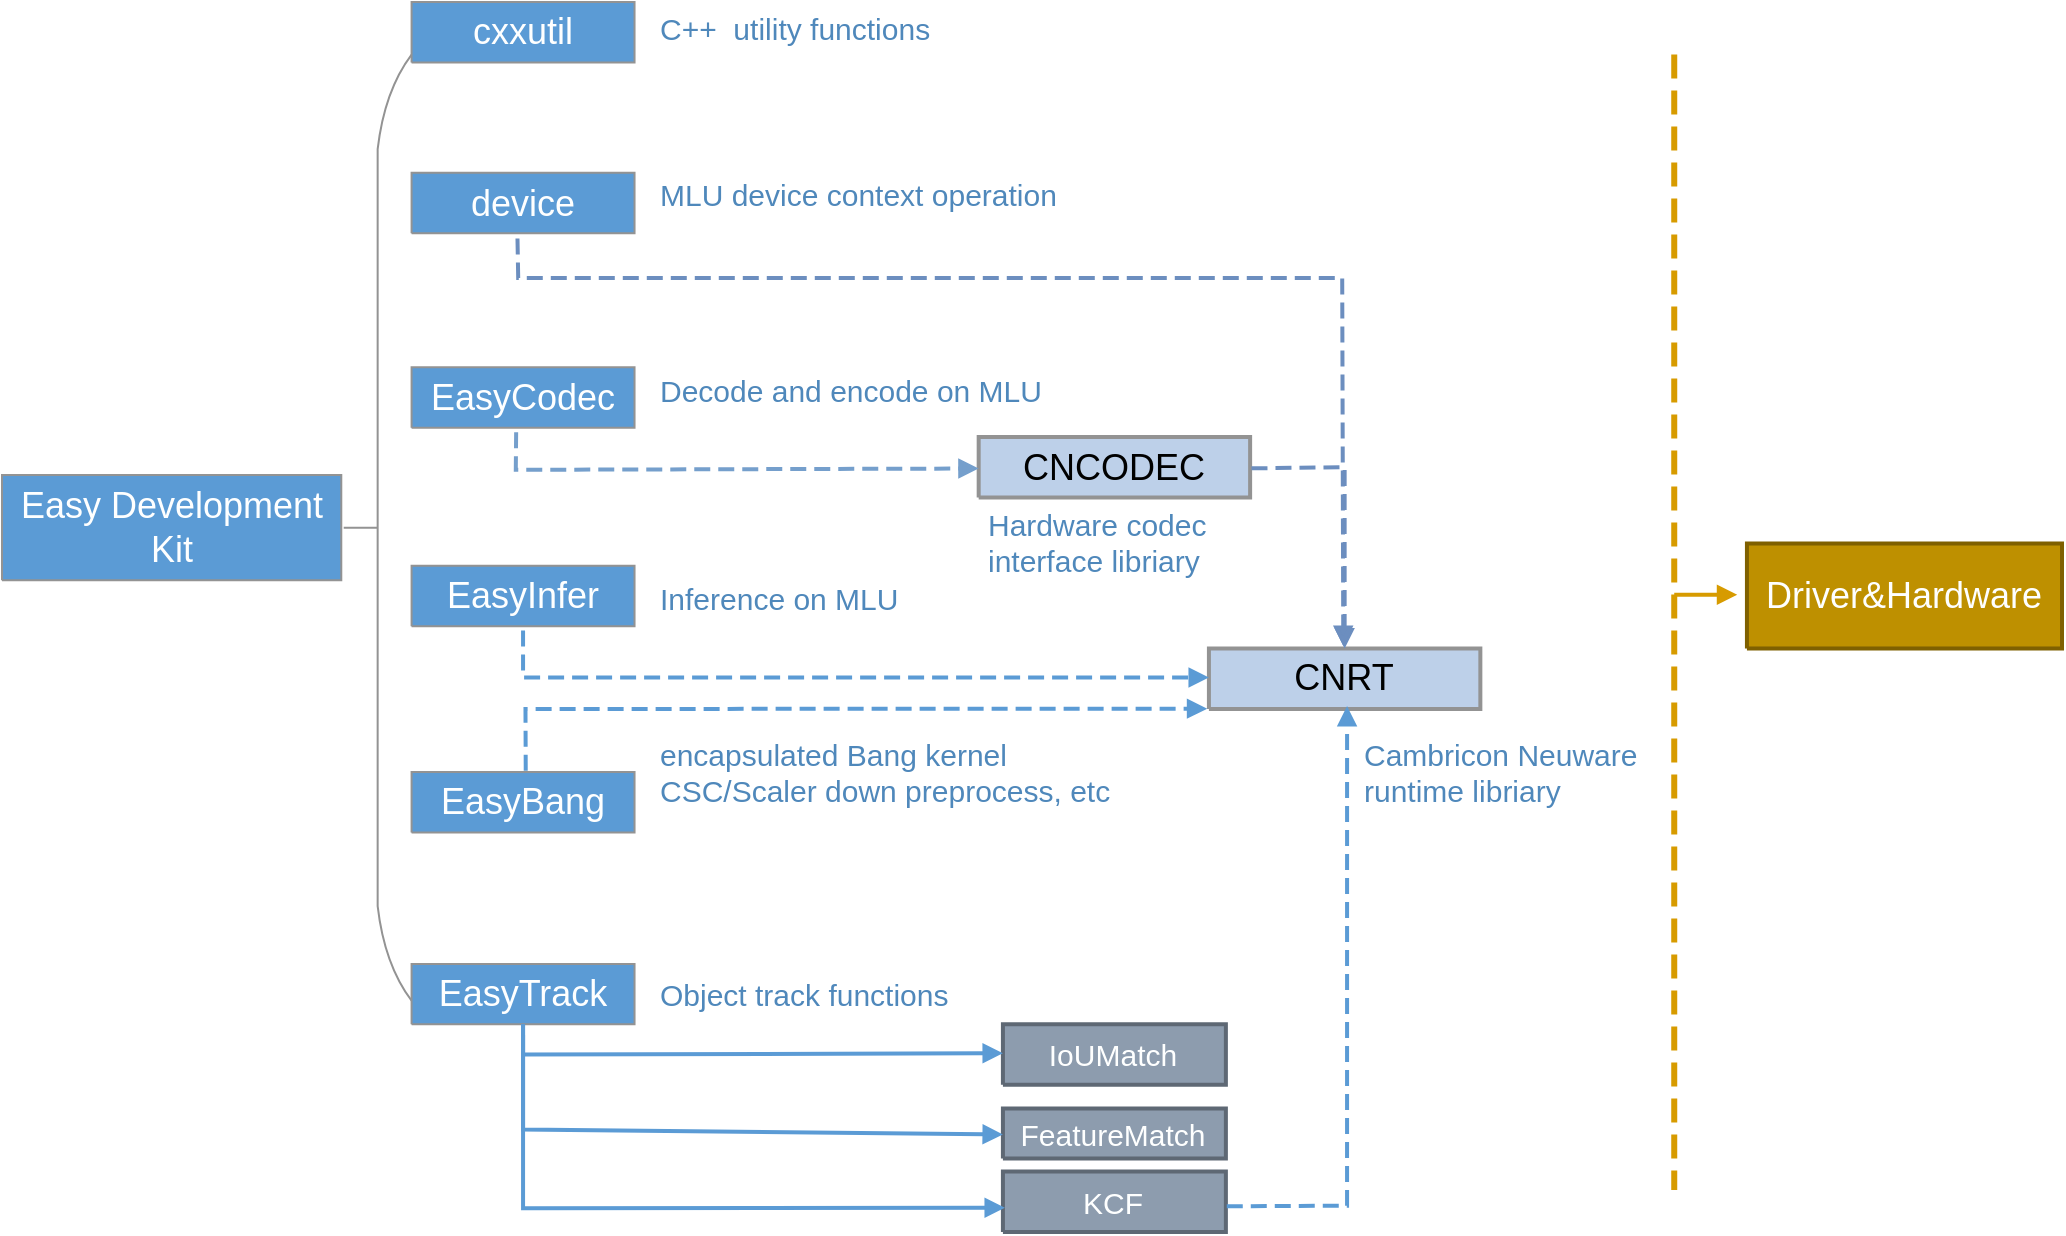 <mxfile version="13.6.5" type="device"><diagram name="页-1" id="页-1"><mxGraphModel dx="1422" dy="765" grid="1" gridSize="10" guides="1" tooltips="1" connect="1" arrows="1" fold="1" page="1" pageScale="1" pageWidth="827" pageHeight="1169" math="0" shadow="0"><root><mxCell id="0"/><mxCell id="1" parent="0"/><mxCell id="jYRzyOFI73gifsoFNEBg-56" value="" style="group;fontSize=15;" vertex="1" connectable="0" parent="1"><mxGeometry x="40" y="20" width="1030" height="615" as="geometry"/></mxCell><mxCell id="2" value="&lt;font style=&quot;font-size: 18px; color: rgb(254, 255, 255); direction: ltr; letter-spacing: 0px; line-height: 120%; opacity: 1;&quot;&gt;Easy Development Kit&lt;br style=&quot;font-size: 18px;&quot;&gt;&lt;/font&gt;" style="verticalAlign=middle;align=center;vsdxID=1;fillColor=#5b9bd5;gradientColor=none;shape=stencil(nZBLDoAgDERP0z3SIyjew0SURgSD+Lu9kMZoXLhwN9O+tukAlrNpJg1SzDH4QW/URgNYgZTkjA4UkwJUgGXng+6DX1zLfmoymdXo17xh5zmRJ6Q42BWCfc2oJfdAr+Yv+AP9Cb7OJ3H/2JG1HNGz/84klThPVCc=);strokeColor=#939393;labelBackgroundColor=none;rounded=0;html=1;whiteSpace=wrap;fontFamily=Helvetica;fontSize=18;" parent="jYRzyOFI73gifsoFNEBg-56" vertex="1"><mxGeometry y="236.538" width="169.647" height="52.564" as="geometry"/></mxCell><mxCell id="3" style="vsdxID=2;fillColor=#5b9bd5;gradientColor=none;shape=stencil(tZLRDoIwDEW/Zo8zYwuKz4j/sUiBRdxINwX/3i2DCCQkGuNb23vaLt0lIreN7IBwZh2aK/SqdA0RJ8K50g2gcj4ioiAirwxCjeauy5h3MpAhuplHmDDEvoSx0MPZc5mfIyzx4jWcYCF2WRZ5nBr2u4OIpZFKlxOPYzpQOShL0TjplNFRHLVWYg3UL6NVK+uFZHuAblZO5s9rlYbNxSnbRj8nvxiark/56yXXn/PHS/rgbZHorrm2tpMvRSuK4gU=);strokeColor=#939393;labelBackgroundColor=none;rounded=0;html=1;whiteSpace=wrap;fontFamily=Helvetica;fontSize=15;" parent="jYRzyOFI73gifsoFNEBg-56" vertex="1"><mxGeometry x="170.859" y="26.282" width="33.929" height="473.077" as="geometry"/></mxCell><mxCell id="4" value="&lt;font style=&quot;font-size: 18px; color: rgb(254, 255, 255); direction: ltr; letter-spacing: 0px; line-height: 120%; opacity: 1;&quot;&gt;cxxutil&lt;/font&gt;" style="verticalAlign=middle;align=center;vsdxID=3;fillColor=#5b9bd5;gradientColor=none;shape=stencil(nZBLDoAgDERP0z3SIyjew0SURgSD+Lu9kMZoXLhwN9O+tukAlrNpJg1SzDH4QW/URgNYgZTkjA4UkwJUgGXng+6DX1zLfmoymdXo17xh5zmRJ6Q42BWCfc2oJfdAr+Yv+AP9Cb7OJ3H/2JG1HNGz/84klThPVCc=);strokeColor=#939393;labelBackgroundColor=none;rounded=0;html=1;whiteSpace=wrap;fontFamily=Helvetica;fontSize=18;" parent="jYRzyOFI73gifsoFNEBg-56" vertex="1"><mxGeometry x="204.788" width="111.482" height="30.224" as="geometry"/></mxCell><mxCell id="5" value="&lt;font style=&quot;font-size: 18px; color: rgb(254, 255, 255); direction: ltr; letter-spacing: 0px; line-height: 120%; opacity: 1;&quot;&gt;EasyCodec&lt;br style=&quot;font-size: 18px;&quot;&gt;&lt;/font&gt;" style="verticalAlign=middle;align=center;vsdxID=4;fillColor=#5b9bd5;gradientColor=none;shape=stencil(nZBLDoAgDERP0z3SIyjew0SURgSD+Lu9kMZoXLhwN9O+tukAlrNpJg1SzDH4QW/URgNYgZTkjA4UkwJUgGXng+6DX1zLfmoymdXo17xh5zmRJ6Q42BWCfc2oJfdAr+Yv+AP9Cb7OJ3H/2JG1HNGz/84klThPVCc=);strokeColor=#939393;labelBackgroundColor=none;rounded=0;html=1;whiteSpace=wrap;fontFamily=Helvetica;fontSize=18;" parent="jYRzyOFI73gifsoFNEBg-56" vertex="1"><mxGeometry x="204.788" y="182.66" width="111.482" height="30.224" as="geometry"/></mxCell><mxCell id="7" value="&lt;font style=&quot;font-size: 18px; color: rgb(254, 255, 255); direction: ltr; letter-spacing: 0px; line-height: 120%; opacity: 1;&quot;&gt;EasyInfer&lt;br style=&quot;font-size: 18px;&quot;&gt;&lt;/font&gt;" style="verticalAlign=middle;align=center;vsdxID=6;fillColor=#5b9bd5;gradientColor=none;shape=stencil(nZBLDoAgDERP0z3SIyjew0SURgSD+Lu9kMZoXLhwN9O+tukAlrNpJg1SzDH4QW/URgNYgZTkjA4UkwJUgGXng+6DX1zLfmoymdXo17xh5zmRJ6Q42BWCfc2oJfdAr+Yv+AP9Cb7OJ3H/2JG1HNGz/84klThPVCc=);strokeColor=#939393;labelBackgroundColor=none;rounded=0;html=1;whiteSpace=wrap;fontFamily=Helvetica;fontSize=18;" parent="jYRzyOFI73gifsoFNEBg-56" vertex="1"><mxGeometry x="204.788" y="281.875" width="111.482" height="30.224" as="geometry"/></mxCell><mxCell id="11" value="&lt;font style=&quot;font-size: 18px; color: rgb(254, 255, 255); direction: ltr; letter-spacing: 0px; line-height: 120%; opacity: 1;&quot;&gt;EasyTrack&lt;br style=&quot;font-size: 18px;&quot;&gt;&lt;/font&gt;" style="verticalAlign=middle;align=center;vsdxID=10;fillColor=#5b9bd5;gradientColor=none;shape=stencil(nZBLDoAgDERP0z3SIyjew0SURgSD+Lu9kMZoXLhwN9O+tukAlrNpJg1SzDH4QW/URgNYgZTkjA4UkwJUgGXng+6DX1zLfmoymdXo17xh5zmRJ6Q42BWCfc2oJfdAr+Yv+AP9Cb7OJ3H/2JG1HNGz/84klThPVCc=);strokeColor=#939393;labelBackgroundColor=none;rounded=0;html=1;whiteSpace=wrap;fontFamily=Helvetica;fontSize=18;" parent="jYRzyOFI73gifsoFNEBg-56" vertex="1"><mxGeometry x="204.788" y="480.962" width="111.482" height="30.224" as="geometry"/></mxCell><mxCell id="28" value="CNCODEC" style="verticalAlign=middle;align=center;vsdxID=21;fillColor=#bdd0e9;gradientColor=none;shape=stencil(nZBLDoAgDERP0z3SIyjew0SURgSD+Lu9kMZoXLhwN9O+tukAlrNpJg1SzDH4QW/URgNYgZTkjA4UkwJUgGXng+6DX1zLfmoymdXo17xh5zmRJ6Q42BWCfc2oJfdAr+Yv+AP9Cb7OJ3H/2JG1HNGz/84klThPVCc=);strokeColor=#939393;labelBackgroundColor=none;rounded=0;html=1;whiteSpace=wrap;fontFamily=Helvetica;fontSize=18;strokeWidth=2;" parent="jYRzyOFI73gifsoFNEBg-56" vertex="1"><mxGeometry x="488.341" y="217.484" width="135.718" height="30.224" as="geometry"/></mxCell><mxCell id="29" value="CNRT" style="verticalAlign=middle;align=center;vsdxID=22;fillColor=#bdd0e9;gradientColor=none;shape=stencil(nZBLDoAgDERP0z3SIyjew0SURgSD+Lu9kMZoXLhwN9O+tukAlrNpJg1SzDH4QW/URgNYgZTkjA4UkwJUgGXng+6DX1zLfmoymdXo17xh5zmRJ6Q42BWCfc2oJfdAr+Yv+AP9Cb7OJ3H/2JG1HNGz/84klThPVCc=);strokeColor=#939393;labelBackgroundColor=none;rounded=0;html=1;whiteSpace=wrap;fontFamily=Helvetica;fontSize=18;strokeWidth=2;" parent="jYRzyOFI73gifsoFNEBg-56" vertex="1"><mxGeometry x="603.459" y="323.269" width="135.718" height="30.224" as="geometry"/></mxCell><mxCell id="30" value="&lt;font style=&quot;font-size: 15px; color: rgb(254, 255, 255); direction: ltr; letter-spacing: 0px; line-height: 120%; opacity: 1;&quot;&gt;IoUMatch&lt;br style=&quot;font-size: 15px;&quot;&gt;&lt;/font&gt;" style="verticalAlign=middle;align=center;vsdxID=23;fillColor=#8d9cae;gradientColor=none;shape=stencil(nZBLDoAgDERP0z3SIyjew0SURgSD+Lu9kMZoXLhwN9O+tukAlrNpJg1SzDH4QW/URgNYgZTkjA4UkwJUgGXng+6DX1zLfmoymdXo17xh5zmRJ6Q42BWCfc2oJfdAr+Yv+AP9Cb7OJ3H/2JG1HNGz/84klThPVCc=);strokeColor=#5e6874;labelBackgroundColor=none;rounded=0;html=1;whiteSpace=wrap;fontFamily=Helvetica;fontSize=15;strokeWidth=2;" parent="jYRzyOFI73gifsoFNEBg-56" vertex="1"><mxGeometry x="500.459" y="511.186" width="111.482" height="30.224" as="geometry"/></mxCell><mxCell id="31" value="&lt;font style=&quot;font-size: 15px; color: rgb(254, 255, 255); direction: ltr; letter-spacing: 0px; line-height: 120%; opacity: 1;&quot;&gt;FeatureMatch&lt;/font&gt;" style="verticalAlign=middle;align=center;vsdxID=41;fillColor=#8d9cae;gradientColor=none;shape=stencil(nZBLDoAgDERP0z3SIyjew0SURgSD+Lu9kMZoXLhwN9O+tukAlrNpJg1SzDH4QW/URgNYgZTkjA4UkwJUgGXng+6DX1zLfmoymdXo17xh5zmRJ6Q42BWCfc2oJfdAr+Yv+AP9Cb7OJ3H/2JG1HNGz/84klThPVCc=);strokeColor=#5e6874;labelBackgroundColor=none;rounded=0;html=1;whiteSpace=wrap;fontFamily=Helvetica;fontSize=15;strokeWidth=2;" parent="jYRzyOFI73gifsoFNEBg-56" vertex="1"><mxGeometry x="500.459" y="553.237" width="111.482" height="24.968" as="geometry"/></mxCell><mxCell id="35" value="&lt;font style=&quot;font-size: 18px; color: rgb(254, 255, 255); direction: ltr; letter-spacing: 0px; line-height: 120%; opacity: 1;&quot;&gt;EasyBang&lt;br style=&quot;font-size: 18px;&quot;&gt;&lt;/font&gt;" style="verticalAlign=middle;align=center;vsdxID=52;fillColor=#5b9bd5;gradientColor=none;shape=stencil(nZBLDoAgDERP0z3SIyjew0SURgSD+Lu9kMZoXLhwN9O+tukAlrNpJg1SzDH4QW/URgNYgZTkjA4UkwJUgGXng+6DX1zLfmoymdXo17xh5zmRJ6Q42BWCfc2oJfdAr+Yv+AP9Cb7OJ3H/2JG1HNGz/84klThPVCc=);strokeColor=#939393;labelBackgroundColor=none;rounded=0;html=1;whiteSpace=wrap;fontFamily=Helvetica;fontSize=18;" parent="jYRzyOFI73gifsoFNEBg-56" vertex="1"><mxGeometry x="204.788" y="385.001" width="111.482" height="30.224" as="geometry"/></mxCell><mxCell id="38" value="&lt;font style=&quot;font-size: 18px; color: rgb(254, 255, 255); direction: ltr; letter-spacing: 0px; line-height: 120%; opacity: 1;&quot;&gt;Driver&amp;amp;Hardware&lt;/font&gt;" style="verticalAlign=middle;align=center;vsdxID=57;fillColor=#be9000;gradientColor=none;shape=stencil(nZBLDoAgDERP0z3SIyjew0SURgSD+Lu9kMZoXLhwN9O+tukAlrNpJg1SzDH4QW/URgNYgZTkjA4UkwJUgGXng+6DX1zLfmoymdXo17xh5zmRJ6Q42BWCfc2oJfdAr+Yv+AP9Cb7OJ3H/2JG1HNGz/84klThPVCc=);strokeColor=#7f6000;labelBackgroundColor=none;rounded=0;html=1;whiteSpace=wrap;fontFamily=Helvetica;fontSize=18;strokeWidth=2;" parent="jYRzyOFI73gifsoFNEBg-56" vertex="1"><mxGeometry x="872.471" y="270.705" width="157.529" height="52.564" as="geometry"/></mxCell><mxCell id="50" style="vsdxID=60;edgeStyle=none;startArrow=none;endArrow=block;startSize=5;endSize=5;strokeColor=#d79b00;spacingTop=0;spacingBottom=0;spacingLeft=0;spacingRight=0;verticalAlign=middle;html=1;labelBackgroundColor=#ffffff;rounded=0;fontFamily=Helvetica;fontSize=15;strokeWidth=2;fillColor=#ffe6cc;" parent="jYRzyOFI73gifsoFNEBg-56" edge="1"><mxGeometry relative="1" as="geometry"><mxPoint as="offset"/><Array as="points"/><mxPoint x="836.118" y="296.33" as="sourcePoint"/><mxPoint x="867.624" y="296.33" as="targetPoint"/></mxGeometry></mxCell><mxCell id="49" style="vsdxID=59;edgeStyle=none;dashed=1;dashPattern=4.00 2.00;startArrow=none;endArrow=none;startSize=5;endSize=5;strokeColor=#d79b00;spacingTop=0;spacingBottom=0;spacingLeft=0;spacingRight=0;verticalAlign=middle;html=1;labelBackgroundColor=#ffffff;rounded=0;fontFamily=Helvetica;fontSize=15;strokeWidth=3;fillColor=#ffe6cc;" parent="jYRzyOFI73gifsoFNEBg-56" edge="1"><mxGeometry relative="1" as="geometry"><Array as="points"/><mxPoint x="836.118" y="26.282" as="sourcePoint"/><mxPoint x="836.118" y="593.974" as="targetPoint"/></mxGeometry></mxCell><mxCell id="41" style="vsdxID=44;edgeStyle=none;startArrow=none;endArrow=block;startSize=5;endSize=5;strokeColor=#5b9bd5;spacingTop=0;spacingBottom=0;spacingLeft=0;spacingRight=0;verticalAlign=middle;html=1;labelBackgroundColor=#ffffff;rounded=0;exitX=0.5;exitY=1;exitDx=0;exitDy=0;exitPerimeter=0;entryX=0;entryY=0.478;entryDx=0;entryDy=0;entryPerimeter=0;fontFamily=Helvetica;fontSize=15;strokeWidth=2;" parent="jYRzyOFI73gifsoFNEBg-56" source="11" target="30" edge="1"><mxGeometry relative="1" as="geometry"><mxPoint as="offset"/><Array as="points"><mxPoint x="260.529" y="526.298"/></Array></mxGeometry></mxCell><mxCell id="44" style="vsdxID=43;edgeStyle=none;startArrow=none;endArrow=block;startSize=5;endSize=5;strokeColor=#5b9bd5;spacingTop=0;spacingBottom=0;spacingLeft=0;spacingRight=0;verticalAlign=middle;html=1;labelBackgroundColor=#ffffff;rounded=0;exitX=0.5;exitY=1;exitDx=0;exitDy=0;exitPerimeter=0;entryX=0;entryY=0.522;entryDx=0;entryDy=0;entryPerimeter=0;fontFamily=Helvetica;fontSize=15;strokeWidth=2;" parent="jYRzyOFI73gifsoFNEBg-56" source="11" target="31" edge="1"><mxGeometry relative="1" as="geometry"><mxPoint x="-1" as="offset"/><Array as="points"><mxPoint x="260.529" y="563.75"/></Array></mxGeometry></mxCell><mxCell id="45" style="vsdxID=42;edgeStyle=none;dashed=1;dashPattern=4.00 2.00;startArrow=none;endArrow=block;startSize=5;endSize=5;strokeColor=#5b9bd5;spacingTop=0;spacingBottom=0;spacingLeft=0;spacingRight=0;verticalAlign=middle;html=1;labelBackgroundColor=#ffffff;rounded=0;exitX=0.5;exitY=1.071;exitDx=0;exitDy=0;exitPerimeter=0;entryX=0;entryY=0.478;entryDx=0;entryDy=0;entryPerimeter=0;fontFamily=Helvetica;fontSize=15;strokeWidth=2;" parent="jYRzyOFI73gifsoFNEBg-56" source="7" target="29" edge="1"><mxGeometry relative="1" as="geometry"><mxPoint x="-1" as="offset"/><Array as="points"><mxPoint x="260.529" y="337.724"/></Array></mxGeometry></mxCell><mxCell id="46" style="vsdxID=39;edgeStyle=none;dashed=1;dashPattern=4.00 2.00;startArrow=none;endArrow=block;startSize=5;endSize=5;strokeColor=#6c8ebf;spacingTop=0;spacingBottom=0;spacingLeft=0;spacingRight=0;verticalAlign=middle;html=1;labelBackgroundColor=#ffffff;rounded=0;exitX=1.005;exitY=0.519;exitDx=0;exitDy=0;exitPerimeter=0;entryX=0.5;entryY=0;entryDx=0;entryDy=0;entryPerimeter=0;fontFamily=Helvetica;fillColor=#dae8fc;fontSize=15;strokeWidth=2;" parent="jYRzyOFI73gifsoFNEBg-56" source="28" target="29" edge="1"><mxGeometry relative="1" as="geometry"><mxPoint x="10" y="-1" as="offset"/><Array as="points"><mxPoint x="671.318" y="232.596"/></Array></mxGeometry></mxCell><mxCell id="48" style="vsdxID=37;edgeStyle=none;dashed=1;dashPattern=4.00 2.00;startArrow=none;endArrow=block;startSize=5;endSize=5;strokeColor=#759fcc;spacingTop=0;spacingBottom=0;spacingLeft=0;spacingRight=0;verticalAlign=middle;html=1;labelBackgroundColor=#ffffff;rounded=0;entryX=0;entryY=0.522;entryDx=0;entryDy=0;entryPerimeter=0;exitX=0.469;exitY=1.075;exitDx=0;exitDy=0;exitPerimeter=0;fontFamily=Helvetica;fontSize=15;strokeWidth=2;" parent="jYRzyOFI73gifsoFNEBg-56" source="5" target="28" edge="1"><mxGeometry relative="1" as="geometry"><mxPoint x="-1" as="offset"/><Array as="points"><mxPoint x="256.894" y="233.91"/></Array><mxPoint x="237.506" y="156.378" as="sourcePoint"/></mxGeometry></mxCell><mxCell id="Y9pgJuOgFX8NPc-hyB2A-50" value="&lt;font style=&quot;font-size: 15px; color: rgb(254, 255, 255); direction: ltr; letter-spacing: 0px; line-height: 120%; opacity: 1;&quot;&gt;KCF&lt;/font&gt;" style="verticalAlign=middle;align=center;vsdxID=41;fillColor=#8d9cae;gradientColor=none;shape=stencil(nZBLDoAgDERP0z3SIyjew0SURgSD+Lu9kMZoXLhwN9O+tukAlrNpJg1SzDH4QW/URgNYgZTkjA4UkwJUgGXng+6DX1zLfmoymdXo17xh5zmRJ6Q42BWCfc2oJfdAr+Yv+AP9Cb7OJ3H/2JG1HNGz/84klThPVCc=);strokeColor=#5e6874;labelBackgroundColor=none;rounded=0;html=1;whiteSpace=wrap;fontFamily=Helvetica;fontSize=15;strokeWidth=2;" parent="jYRzyOFI73gifsoFNEBg-56" vertex="1"><mxGeometry x="500.459" y="584.776" width="111.482" height="30.224" as="geometry"/></mxCell><mxCell id="Y9pgJuOgFX8NPc-hyB2A-51" style="vsdxID=43;edgeStyle=none;startArrow=none;endArrow=block;startSize=5;endSize=5;strokeColor=#5b9bd5;spacingTop=0;spacingBottom=0;spacingLeft=0;spacingRight=0;verticalAlign=middle;html=1;labelBackgroundColor=#ffffff;rounded=0;entryX=0.009;entryY=0.6;entryDx=0;entryDy=0;entryPerimeter=0;fontFamily=Helvetica;fontSize=15;strokeWidth=2;" parent="jYRzyOFI73gifsoFNEBg-56" target="Y9pgJuOgFX8NPc-hyB2A-50" edge="1"><mxGeometry relative="1" as="geometry"><mxPoint x="-1" as="offset"/><Array as="points"><mxPoint x="260.529" y="603.173"/></Array><mxPoint x="260.529" y="516.442" as="sourcePoint"/><mxPoint x="496.824" y="600.545" as="targetPoint"/></mxGeometry></mxCell><mxCell id="Y9pgJuOgFX8NPc-hyB2A-54" value="&lt;div style=&quot;font-size: 15px;&quot;&gt;&lt;font style=&quot;font-size: 15px; color: rgb(79, 136, 187); direction: ltr; letter-spacing: 0px; line-height: 120%; opacity: 1;&quot;&gt;encapsulated Bang kernel&lt;br style=&quot;font-size: 15px;&quot;&gt;&lt;/font&gt;&lt;/div&gt;&lt;div style=&quot;font-size: 15px;&quot;&gt;&lt;font style=&quot;font-size: 15px; color: rgb(79, 136, 187); direction: ltr; letter-spacing: 0px; line-height: 120%; opacity: 1;&quot;&gt;CSC/Scaler down preprocess, etc&lt;/font&gt;&lt;/div&gt;" style="text;html=1;resizable=0;points=[];autosize=1;align=left;verticalAlign=top;spacingTop=-4;fontSize=15;fontFamily=Helvetica;strokeWidth=2;" parent="jYRzyOFI73gifsoFNEBg-56" vertex="1"><mxGeometry x="327.176" y="364.663" width="240" height="40" as="geometry"/></mxCell><mxCell id="Y9pgJuOgFX8NPc-hyB2A-55" value="&lt;div style=&quot;font-size: 15px;&quot;&gt;&lt;font style=&quot;font-size: 15px; color: rgb(79, 136, 187); direction: ltr; letter-spacing: 0px; line-height: 120%; opacity: 1;&quot;&gt;Hardware codec&lt;/font&gt;&lt;/div&gt;&lt;div style=&quot;font-size: 15px;&quot;&gt;&lt;font style=&quot;font-size: 15px; color: rgb(79, 136, 187); direction: ltr; letter-spacing: 0px; line-height: 120%; opacity: 1;&quot;&gt;interface libriary&lt;/font&gt;&lt;/div&gt;" style="text;html=1;resizable=0;points=[];autosize=1;align=left;verticalAlign=top;spacingTop=-4;fontSize=15;fontFamily=Helvetica;strokeWidth=2;" parent="jYRzyOFI73gifsoFNEBg-56" vertex="1"><mxGeometry x="490.765" y="249.679" width="120" height="40" as="geometry"/></mxCell><mxCell id="Y9pgJuOgFX8NPc-hyB2A-56" value="&lt;font style=&quot;font-size: 15px; color: rgb(79, 136, 187); direction: ltr; letter-spacing: 0px; line-height: 120%; opacity: 1;&quot;&gt;Cambricon Neuware&lt;/font&gt;&lt;font style=&quot;font-size: 15px; color: rgb(79, 136, 187); direction: ltr; letter-spacing: 0px; line-height: 120%; opacity: 1;&quot;&gt;&lt;br style=&quot;font-size: 15px;&quot;&gt;&lt;/font&gt;&lt;font style=&quot;font-size: 15px; color: rgb(79, 136, 187); direction: ltr; letter-spacing: 0px; line-height: 120%; opacity: 1;&quot;&gt;runtime libriary&lt;br style=&quot;font-size: 15px;&quot;&gt;&lt;/font&gt;" style="text;html=1;resizable=0;points=[];autosize=1;align=left;verticalAlign=top;spacingTop=-4;fontSize=15;fontFamily=Helvetica;strokeWidth=2;" parent="jYRzyOFI73gifsoFNEBg-56" vertex="1"><mxGeometry x="678.588" y="364.663" width="150" height="40" as="geometry"/></mxCell><mxCell id="Y9pgJuOgFX8NPc-hyB2A-57" value="&lt;font style=&quot;font-size: 15px; color: rgb(79, 136, 187); direction: ltr; letter-spacing: 0px; line-height: 120%; opacity: 1;&quot;&gt;C++&amp;nbsp; utility functions&lt;br style=&quot;font-size: 15px;&quot;&gt;&lt;/font&gt;" style="text;html=1;resizable=0;points=[];autosize=1;align=left;verticalAlign=top;spacingTop=-4;fontSize=15;fontFamily=Helvetica;" parent="jYRzyOFI73gifsoFNEBg-56" vertex="1"><mxGeometry x="327.176" y="1.971" width="150" height="20" as="geometry"/></mxCell><mxCell id="Y9pgJuOgFX8NPc-hyB2A-58" value="&lt;font style=&quot;font-size: 15px; color: rgb(79, 136, 187); direction: ltr; letter-spacing: 0px; line-height: 120%; opacity: 1;&quot;&gt;Decode and encode on MLU&lt;br style=&quot;font-size: 15px;&quot;&gt;&lt;/font&gt;" style="text;html=1;resizable=0;points=[];autosize=1;align=left;verticalAlign=top;spacingTop=-4;fontSize=15;fontFamily=Helvetica;strokeWidth=2;" parent="jYRzyOFI73gifsoFNEBg-56" vertex="1"><mxGeometry x="327.176" y="182.662" width="210" height="20" as="geometry"/></mxCell><mxCell id="Y9pgJuOgFX8NPc-hyB2A-59" value="&lt;font style=&quot;font-size: 15px; color: rgb(79, 136, 187); direction: ltr; letter-spacing: 0px; line-height: 120%; opacity: 1;&quot;&gt;Inference on MLU&lt;br style=&quot;font-size: 15px;&quot;&gt;&lt;/font&gt;" style="text;html=1;resizable=0;points=[];autosize=1;align=left;verticalAlign=top;spacingTop=-4;fontSize=15;fontFamily=Helvetica;strokeWidth=2;" parent="jYRzyOFI73gifsoFNEBg-56" vertex="1"><mxGeometry x="327.172" y="286.985" width="130" height="20" as="geometry"/></mxCell><mxCell id="Y9pgJuOgFX8NPc-hyB2A-60" value="&lt;font style=&quot;font-size: 15px; color: rgb(79, 136, 187); direction: ltr; letter-spacing: 0px; line-height: 120%; opacity: 1;&quot;&gt;Object track functions&lt;br style=&quot;font-size: 15px;&quot;&gt;&lt;/font&gt;" style="text;html=1;resizable=0;points=[];autosize=1;align=left;verticalAlign=top;spacingTop=-4;fontSize=15;fontFamily=Helvetica;strokeWidth=2;" parent="jYRzyOFI73gifsoFNEBg-56" vertex="1"><mxGeometry x="327.176" y="484.904" width="160" height="20" as="geometry"/></mxCell><mxCell id="Y9pgJuOgFX8NPc-hyB2A-64" style="vsdxID=42;edgeStyle=none;dashed=1;dashPattern=4.00 2.00;startArrow=none;endArrow=block;startSize=5;endSize=5;strokeColor=#5b9bd5;spacingTop=0;spacingBottom=0;spacingLeft=0;spacingRight=0;verticalAlign=middle;html=1;labelBackgroundColor=#ffffff;rounded=0;exitX=1.004;exitY=0.574;exitDx=0;exitDy=0;exitPerimeter=0;entryX=0.509;entryY=0.952;entryDx=0;entryDy=0;entryPerimeter=0;fontFamily=Helvetica;fontSize=15;strokeWidth=2;" parent="jYRzyOFI73gifsoFNEBg-56" source="Y9pgJuOgFX8NPc-hyB2A-50" target="29" edge="1"><mxGeometry relative="1" as="geometry"><mxPoint x="-1" as="offset"/><Array as="points"><mxPoint x="672.529" y="601.859"/></Array><mxPoint x="593.653" y="601.278" as="sourcePoint"/><mxPoint x="678.869" y="381.053" as="targetPoint"/></mxGeometry></mxCell><mxCell id="jYRzyOFI73gifsoFNEBg-50" value="&lt;font style=&quot;font-size: 18px; color: rgb(254, 255, 255); direction: ltr; letter-spacing: 0px; line-height: 120%; opacity: 1;&quot;&gt;device&lt;/font&gt;" style="verticalAlign=middle;align=center;vsdxID=3;fillColor=#5b9bd5;gradientColor=none;shape=stencil(nZBLDoAgDERP0z3SIyjew0SURgSD+Lu9kMZoXLhwN9O+tukAlrNpJg1SzDH4QW/URgNYgZTkjA4UkwJUgGXng+6DX1zLfmoymdXo17xh5zmRJ6Q42BWCfc2oJfdAr+Yv+AP9Cb7OJ3H/2JG1HNGz/84klThPVCc=);strokeColor=#939393;labelBackgroundColor=none;rounded=0;html=1;whiteSpace=wrap;fontFamily=Helvetica;fontSize=18;" vertex="1" parent="jYRzyOFI73gifsoFNEBg-56"><mxGeometry x="204.788" y="85.417" width="111.482" height="30.224" as="geometry"/></mxCell><mxCell id="jYRzyOFI73gifsoFNEBg-52" style="vsdxID=42;edgeStyle=none;dashed=1;dashPattern=4.00 2.00;startArrow=none;endArrow=block;startSize=5;endSize=5;strokeColor=#5b9bd5;spacingTop=0;spacingBottom=0;spacingLeft=0;spacingRight=0;verticalAlign=middle;html=1;labelBackgroundColor=#ffffff;rounded=0;exitX=0.512;exitY=-0.019;exitDx=0;exitDy=0;exitPerimeter=0;entryX=-0.006;entryY=0.994;entryDx=0;entryDy=0;entryPerimeter=0;fontFamily=Helvetica;fontSize=15;strokeWidth=2;" edge="1" parent="jYRzyOFI73gifsoFNEBg-56" source="35" target="29"><mxGeometry relative="1" as="geometry"><mxPoint x="-1" as="offset"/><Array as="points"><mxPoint x="261.741" y="353.494"/></Array><mxPoint x="238.718" y="330.015" as="sourcePoint"/><mxPoint x="581.647" y="353.494" as="targetPoint"/></mxGeometry></mxCell><mxCell id="jYRzyOFI73gifsoFNEBg-53" style="vsdxID=39;edgeStyle=none;dashed=1;dashPattern=4.00 2.00;startArrow=none;endArrow=block;startSize=5;endSize=5;strokeColor=#6c8ebf;spacingTop=0;spacingBottom=0;spacingLeft=0;spacingRight=0;verticalAlign=middle;html=1;labelBackgroundColor=#ffffff;rounded=0;exitX=0.475;exitY=1.087;exitDx=0;exitDy=0;exitPerimeter=0;entryX=0.495;entryY=-0.043;entryDx=0;entryDy=0;entryPerimeter=0;fontFamily=Helvetica;fillColor=#dae8fc;fontSize=15;strokeWidth=2;" edge="1" parent="jYRzyOFI73gifsoFNEBg-56" source="jYRzyOFI73gifsoFNEBg-50" target="29"><mxGeometry relative="1" as="geometry"><mxPoint x="10" y="-1" as="offset"/><Array as="points"><mxPoint x="258.106" y="137.981"/><mxPoint x="670.106" y="137.981"/></Array><mxPoint x="624.059" y="99.132" as="sourcePoint"/><mxPoint x="670.639" y="189.231" as="targetPoint"/></mxGeometry></mxCell><mxCell id="jYRzyOFI73gifsoFNEBg-55" value="&lt;font style=&quot;font-size: 15px; color: rgb(79, 136, 187); direction: ltr; letter-spacing: 0px; line-height: 120%; opacity: 1;&quot;&gt;MLU device context operation&lt;br style=&quot;font-size: 15px;&quot;&gt;&lt;/font&gt;" style="text;whiteSpace=wrap;html=1;fontFamily=Helvetica;fontSize=15;strokeWidth=2;" vertex="1" parent="jYRzyOFI73gifsoFNEBg-56"><mxGeometry x="327.176" y="80.817" width="230.235" height="39.423" as="geometry"/></mxCell></root></mxGraphModel></diagram></mxfile>